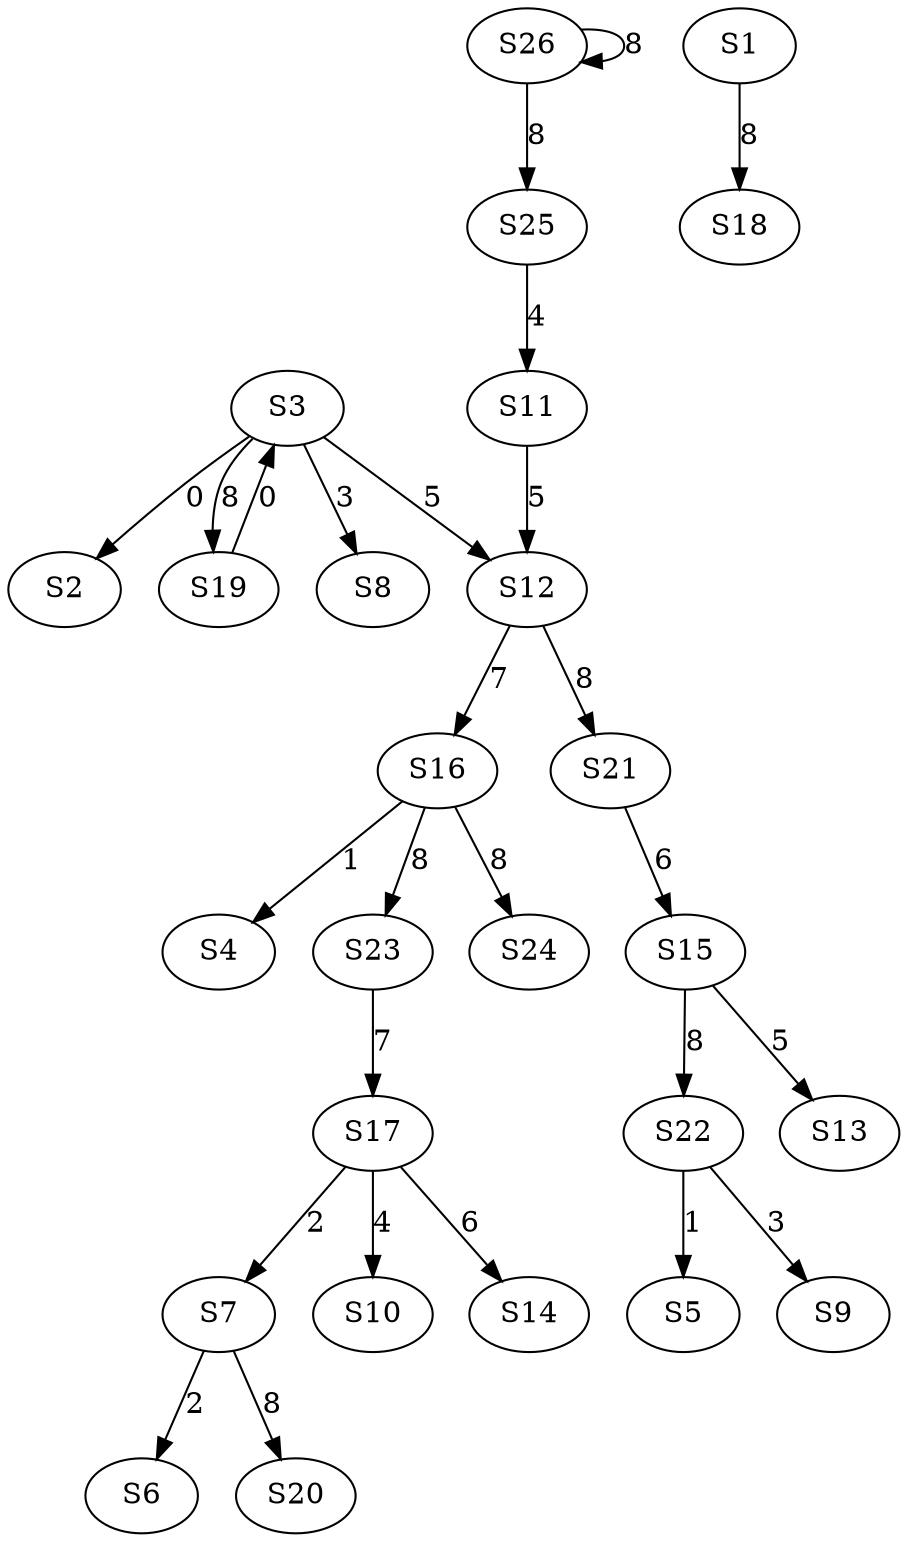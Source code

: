 strict digraph {
	S3 -> S2 [ label = 0 ];
	S19 -> S3 [ label = 0 ];
	S16 -> S4 [ label = 1 ];
	S22 -> S5 [ label = 1 ];
	S7 -> S6 [ label = 2 ];
	S17 -> S7 [ label = 2 ];
	S3 -> S8 [ label = 3 ];
	S22 -> S9 [ label = 3 ];
	S17 -> S10 [ label = 4 ];
	S25 -> S11 [ label = 4 ];
	S3 -> S12 [ label = 5 ];
	S15 -> S13 [ label = 5 ];
	S17 -> S14 [ label = 6 ];
	S21 -> S15 [ label = 6 ];
	S12 -> S16 [ label = 7 ];
	S23 -> S17 [ label = 7 ];
	S1 -> S18 [ label = 8 ];
	S3 -> S19 [ label = 8 ];
	S7 -> S20 [ label = 8 ];
	S12 -> S21 [ label = 8 ];
	S15 -> S22 [ label = 8 ];
	S16 -> S23 [ label = 8 ];
	S16 -> S24 [ label = 8 ];
	S26 -> S25 [ label = 8 ];
	S26 -> S26 [ label = 8 ];
	S11 -> S12 [ label = 5 ];
}